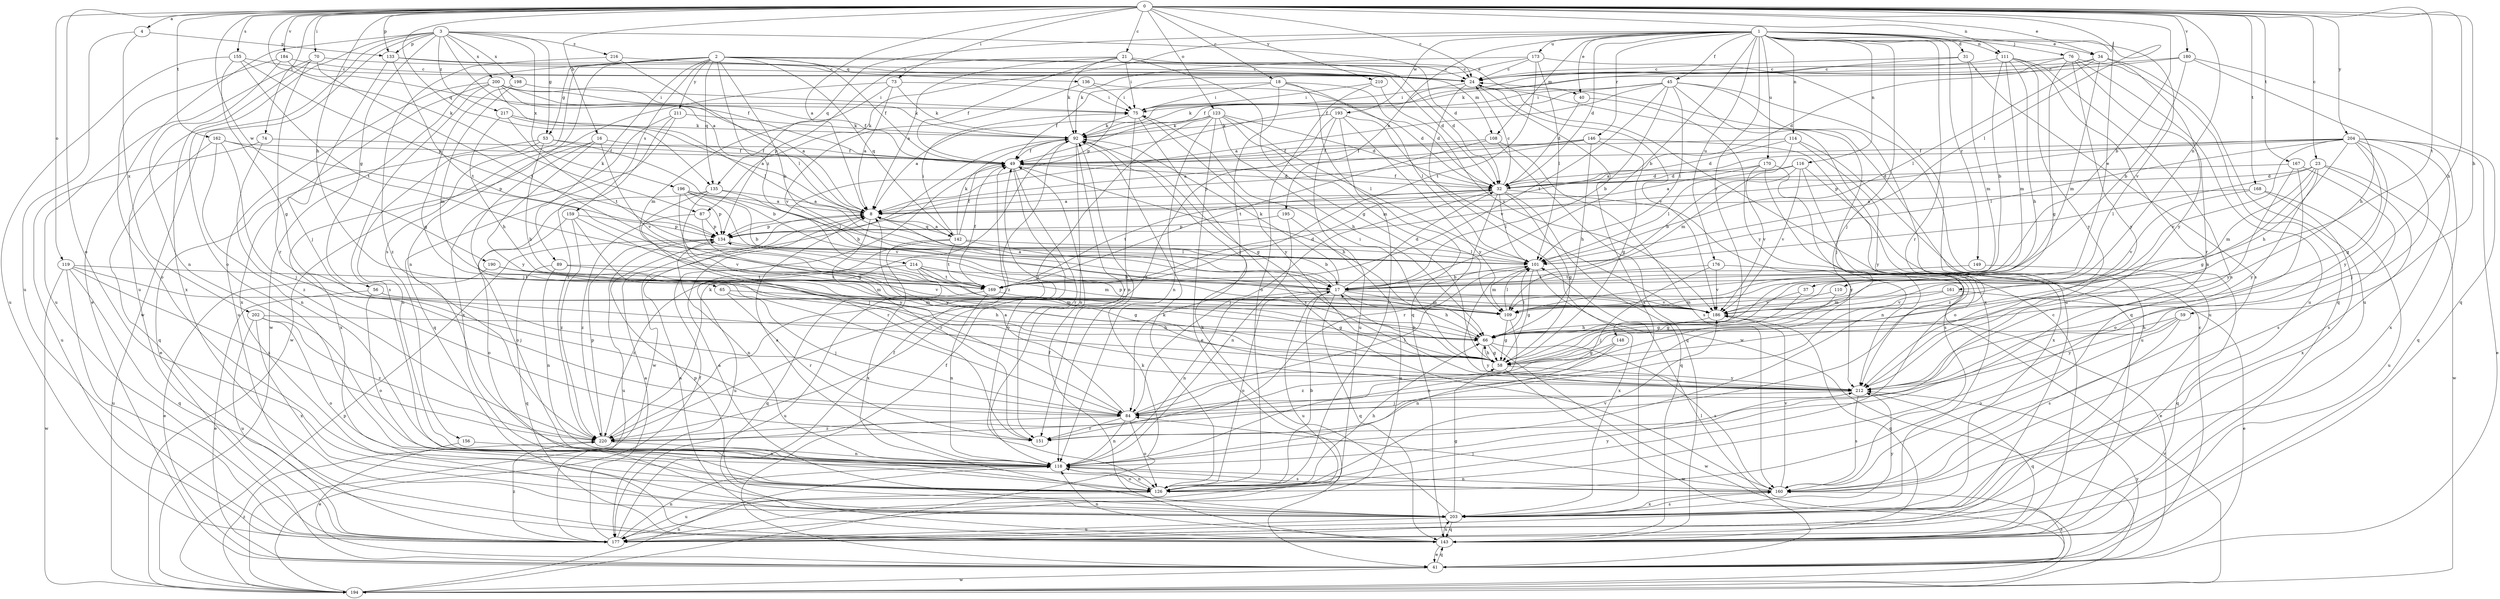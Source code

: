 strict digraph  {
0;
1;
2;
3;
4;
8;
16;
17;
18;
21;
23;
24;
31;
32;
34;
37;
40;
41;
45;
49;
53;
56;
58;
59;
65;
66;
70;
73;
74;
75;
76;
84;
87;
89;
92;
101;
108;
109;
110;
111;
114;
116;
118;
119;
123;
126;
133;
134;
135;
136;
142;
143;
146;
148;
149;
151;
155;
156;
159;
160;
161;
162;
167;
168;
169;
170;
173;
176;
177;
180;
184;
186;
190;
193;
194;
195;
196;
198;
200;
202;
203;
204;
210;
211;
212;
214;
216;
217;
220;
0 -> 4  [label=a];
0 -> 8  [label=a];
0 -> 16  [label=b];
0 -> 17  [label=b];
0 -> 18  [label=c];
0 -> 21  [label=c];
0 -> 23  [label=c];
0 -> 24  [label=c];
0 -> 34  [label=e];
0 -> 59  [label=h];
0 -> 65  [label=h];
0 -> 66  [label=h];
0 -> 70  [label=i];
0 -> 73  [label=i];
0 -> 74  [label=i];
0 -> 87  [label=k];
0 -> 101  [label=l];
0 -> 110  [label=n];
0 -> 111  [label=n];
0 -> 119  [label=o];
0 -> 123  [label=o];
0 -> 126  [label=o];
0 -> 133  [label=p];
0 -> 135  [label=q];
0 -> 155  [label=s];
0 -> 161  [label=t];
0 -> 162  [label=t];
0 -> 167  [label=t];
0 -> 168  [label=t];
0 -> 180  [label=v];
0 -> 184  [label=v];
0 -> 190  [label=w];
0 -> 204  [label=y];
0 -> 210  [label=y];
1 -> 17  [label=b];
1 -> 31  [label=d];
1 -> 32  [label=d];
1 -> 34  [label=e];
1 -> 37  [label=e];
1 -> 40  [label=e];
1 -> 45  [label=f];
1 -> 76  [label=j];
1 -> 84  [label=j];
1 -> 87  [label=k];
1 -> 108  [label=m];
1 -> 111  [label=n];
1 -> 114  [label=n];
1 -> 116  [label=n];
1 -> 135  [label=q];
1 -> 146  [label=r];
1 -> 148  [label=r];
1 -> 149  [label=r];
1 -> 151  [label=r];
1 -> 170  [label=u];
1 -> 173  [label=u];
1 -> 176  [label=u];
1 -> 186  [label=v];
1 -> 193  [label=w];
1 -> 195  [label=x];
2 -> 17  [label=b];
2 -> 24  [label=c];
2 -> 40  [label=e];
2 -> 49  [label=f];
2 -> 53  [label=g];
2 -> 89  [label=k];
2 -> 108  [label=m];
2 -> 118  [label=n];
2 -> 135  [label=q];
2 -> 136  [label=q];
2 -> 142  [label=q];
2 -> 156  [label=s];
2 -> 159  [label=s];
2 -> 194  [label=w];
2 -> 211  [label=y];
2 -> 214  [label=z];
3 -> 8  [label=a];
3 -> 32  [label=d];
3 -> 41  [label=e];
3 -> 53  [label=g];
3 -> 56  [label=g];
3 -> 126  [label=o];
3 -> 133  [label=p];
3 -> 177  [label=u];
3 -> 194  [label=w];
3 -> 196  [label=x];
3 -> 198  [label=x];
3 -> 200  [label=x];
3 -> 216  [label=z];
3 -> 217  [label=z];
4 -> 133  [label=p];
4 -> 177  [label=u];
4 -> 202  [label=x];
8 -> 134  [label=p];
8 -> 142  [label=q];
8 -> 151  [label=r];
16 -> 49  [label=f];
16 -> 84  [label=j];
16 -> 186  [label=v];
16 -> 203  [label=x];
16 -> 212  [label=y];
17 -> 8  [label=a];
17 -> 32  [label=d];
17 -> 66  [label=h];
17 -> 92  [label=k];
17 -> 109  [label=m];
17 -> 118  [label=n];
17 -> 126  [label=o];
17 -> 143  [label=q];
17 -> 177  [label=u];
17 -> 186  [label=v];
18 -> 32  [label=d];
18 -> 49  [label=f];
18 -> 75  [label=i];
18 -> 84  [label=j];
18 -> 101  [label=l];
18 -> 143  [label=q];
21 -> 8  [label=a];
21 -> 24  [label=c];
21 -> 32  [label=d];
21 -> 49  [label=f];
21 -> 58  [label=g];
21 -> 75  [label=i];
21 -> 92  [label=k];
21 -> 134  [label=p];
23 -> 32  [label=d];
23 -> 58  [label=g];
23 -> 101  [label=l];
23 -> 109  [label=m];
23 -> 160  [label=s];
23 -> 194  [label=w];
23 -> 212  [label=y];
24 -> 75  [label=i];
24 -> 143  [label=q];
24 -> 186  [label=v];
24 -> 194  [label=w];
24 -> 203  [label=x];
31 -> 24  [label=c];
31 -> 49  [label=f];
31 -> 109  [label=m];
31 -> 160  [label=s];
32 -> 8  [label=a];
32 -> 24  [label=c];
32 -> 49  [label=f];
32 -> 58  [label=g];
32 -> 84  [label=j];
32 -> 101  [label=l];
32 -> 143  [label=q];
32 -> 151  [label=r];
32 -> 169  [label=t];
32 -> 212  [label=y];
34 -> 24  [label=c];
34 -> 32  [label=d];
34 -> 101  [label=l];
34 -> 109  [label=m];
34 -> 177  [label=u];
34 -> 212  [label=y];
37 -> 58  [label=g];
37 -> 186  [label=v];
40 -> 32  [label=d];
40 -> 212  [label=y];
41 -> 24  [label=c];
41 -> 49  [label=f];
41 -> 101  [label=l];
41 -> 143  [label=q];
41 -> 160  [label=s];
41 -> 194  [label=w];
41 -> 212  [label=y];
45 -> 8  [label=a];
45 -> 17  [label=b];
45 -> 75  [label=i];
45 -> 84  [label=j];
45 -> 92  [label=k];
45 -> 101  [label=l];
45 -> 169  [label=t];
45 -> 177  [label=u];
45 -> 203  [label=x];
49 -> 32  [label=d];
49 -> 66  [label=h];
49 -> 126  [label=o];
49 -> 151  [label=r];
53 -> 17  [label=b];
53 -> 41  [label=e];
53 -> 49  [label=f];
53 -> 66  [label=h];
53 -> 118  [label=n];
56 -> 41  [label=e];
56 -> 66  [label=h];
56 -> 109  [label=m];
56 -> 126  [label=o];
58 -> 17  [label=b];
58 -> 66  [label=h];
58 -> 75  [label=i];
58 -> 194  [label=w];
58 -> 212  [label=y];
59 -> 66  [label=h];
59 -> 126  [label=o];
59 -> 160  [label=s];
59 -> 212  [label=y];
65 -> 84  [label=j];
65 -> 109  [label=m];
65 -> 151  [label=r];
66 -> 58  [label=g];
66 -> 101  [label=l];
66 -> 134  [label=p];
66 -> 160  [label=s];
66 -> 194  [label=w];
66 -> 212  [label=y];
70 -> 24  [label=c];
70 -> 151  [label=r];
70 -> 169  [label=t];
70 -> 177  [label=u];
70 -> 203  [label=x];
73 -> 8  [label=a];
73 -> 75  [label=i];
73 -> 92  [label=k];
73 -> 109  [label=m];
73 -> 194  [label=w];
74 -> 49  [label=f];
74 -> 177  [label=u];
74 -> 220  [label=z];
75 -> 92  [label=k];
75 -> 118  [label=n];
75 -> 160  [label=s];
75 -> 212  [label=y];
76 -> 24  [label=c];
76 -> 49  [label=f];
76 -> 58  [label=g];
76 -> 143  [label=q];
76 -> 151  [label=r];
76 -> 177  [label=u];
76 -> 212  [label=y];
84 -> 8  [label=a];
84 -> 101  [label=l];
84 -> 118  [label=n];
84 -> 126  [label=o];
84 -> 151  [label=r];
84 -> 220  [label=z];
87 -> 134  [label=p];
87 -> 212  [label=y];
87 -> 220  [label=z];
89 -> 109  [label=m];
89 -> 118  [label=n];
89 -> 143  [label=q];
89 -> 169  [label=t];
92 -> 49  [label=f];
92 -> 58  [label=g];
92 -> 118  [label=n];
92 -> 151  [label=r];
92 -> 194  [label=w];
92 -> 220  [label=z];
101 -> 17  [label=b];
101 -> 58  [label=g];
101 -> 109  [label=m];
101 -> 203  [label=x];
108 -> 49  [label=f];
108 -> 143  [label=q];
108 -> 160  [label=s];
108 -> 169  [label=t];
109 -> 58  [label=g];
109 -> 101  [label=l];
109 -> 118  [label=n];
110 -> 58  [label=g];
110 -> 109  [label=m];
111 -> 17  [label=b];
111 -> 24  [label=c];
111 -> 66  [label=h];
111 -> 109  [label=m];
111 -> 118  [label=n];
111 -> 160  [label=s];
111 -> 212  [label=y];
114 -> 32  [label=d];
114 -> 49  [label=f];
114 -> 109  [label=m];
114 -> 177  [label=u];
114 -> 212  [label=y];
116 -> 17  [label=b];
116 -> 32  [label=d];
116 -> 101  [label=l];
116 -> 186  [label=v];
116 -> 203  [label=x];
116 -> 220  [label=z];
118 -> 8  [label=a];
118 -> 126  [label=o];
118 -> 160  [label=s];
119 -> 84  [label=j];
119 -> 143  [label=q];
119 -> 169  [label=t];
119 -> 177  [label=u];
119 -> 194  [label=w];
119 -> 220  [label=z];
123 -> 8  [label=a];
123 -> 32  [label=d];
123 -> 41  [label=e];
123 -> 66  [label=h];
123 -> 92  [label=k];
123 -> 101  [label=l];
123 -> 109  [label=m];
123 -> 118  [label=n];
123 -> 220  [label=z];
126 -> 17  [label=b];
126 -> 66  [label=h];
126 -> 92  [label=k];
126 -> 118  [label=n];
126 -> 177  [label=u];
126 -> 186  [label=v];
126 -> 212  [label=y];
133 -> 24  [label=c];
133 -> 32  [label=d];
133 -> 84  [label=j];
133 -> 169  [label=t];
134 -> 101  [label=l];
134 -> 118  [label=n];
134 -> 177  [label=u];
135 -> 8  [label=a];
135 -> 17  [label=b];
135 -> 84  [label=j];
135 -> 126  [label=o];
135 -> 151  [label=r];
136 -> 32  [label=d];
136 -> 75  [label=i];
136 -> 186  [label=v];
142 -> 8  [label=a];
142 -> 17  [label=b];
142 -> 49  [label=f];
142 -> 75  [label=i];
142 -> 92  [label=k];
142 -> 101  [label=l];
142 -> 169  [label=t];
142 -> 177  [label=u];
142 -> 203  [label=x];
143 -> 8  [label=a];
143 -> 24  [label=c];
143 -> 41  [label=e];
143 -> 49  [label=f];
143 -> 118  [label=n];
143 -> 203  [label=x];
146 -> 8  [label=a];
146 -> 49  [label=f];
146 -> 58  [label=g];
146 -> 66  [label=h];
146 -> 126  [label=o];
146 -> 134  [label=p];
148 -> 58  [label=g];
148 -> 118  [label=n];
148 -> 220  [label=z];
149 -> 143  [label=q];
149 -> 169  [label=t];
155 -> 24  [label=c];
155 -> 58  [label=g];
155 -> 134  [label=p];
155 -> 169  [label=t];
155 -> 177  [label=u];
156 -> 41  [label=e];
156 -> 118  [label=n];
159 -> 126  [label=o];
159 -> 134  [label=p];
159 -> 186  [label=v];
159 -> 212  [label=y];
159 -> 220  [label=z];
160 -> 84  [label=j];
160 -> 118  [label=n];
160 -> 186  [label=v];
160 -> 203  [label=x];
161 -> 41  [label=e];
161 -> 109  [label=m];
161 -> 186  [label=v];
162 -> 49  [label=f];
162 -> 84  [label=j];
162 -> 118  [label=n];
162 -> 134  [label=p];
162 -> 143  [label=q];
167 -> 32  [label=d];
167 -> 126  [label=o];
167 -> 160  [label=s];
167 -> 212  [label=y];
168 -> 8  [label=a];
168 -> 177  [label=u];
168 -> 186  [label=v];
168 -> 203  [label=x];
169 -> 32  [label=d];
169 -> 49  [label=f];
169 -> 58  [label=g];
169 -> 118  [label=n];
169 -> 177  [label=u];
170 -> 8  [label=a];
170 -> 32  [label=d];
170 -> 118  [label=n];
170 -> 160  [label=s];
170 -> 186  [label=v];
173 -> 24  [label=c];
173 -> 92  [label=k];
173 -> 101  [label=l];
173 -> 134  [label=p];
173 -> 169  [label=t];
173 -> 177  [label=u];
176 -> 41  [label=e];
176 -> 84  [label=j];
176 -> 169  [label=t];
176 -> 186  [label=v];
177 -> 8  [label=a];
177 -> 49  [label=f];
177 -> 118  [label=n];
177 -> 220  [label=z];
180 -> 17  [label=b];
180 -> 24  [label=c];
180 -> 66  [label=h];
180 -> 92  [label=k];
180 -> 143  [label=q];
184 -> 24  [label=c];
184 -> 49  [label=f];
184 -> 118  [label=n];
184 -> 126  [label=o];
186 -> 66  [label=h];
186 -> 143  [label=q];
190 -> 41  [label=e];
190 -> 169  [label=t];
190 -> 186  [label=v];
193 -> 92  [label=k];
193 -> 126  [label=o];
193 -> 177  [label=u];
193 -> 186  [label=v];
193 -> 212  [label=y];
193 -> 220  [label=z];
194 -> 49  [label=f];
194 -> 92  [label=k];
194 -> 118  [label=n];
194 -> 134  [label=p];
194 -> 186  [label=v];
194 -> 220  [label=z];
195 -> 118  [label=n];
195 -> 134  [label=p];
195 -> 177  [label=u];
196 -> 8  [label=a];
196 -> 17  [label=b];
196 -> 58  [label=g];
196 -> 101  [label=l];
196 -> 134  [label=p];
196 -> 186  [label=v];
198 -> 58  [label=g];
198 -> 75  [label=i];
198 -> 109  [label=m];
200 -> 8  [label=a];
200 -> 49  [label=f];
200 -> 75  [label=i];
200 -> 92  [label=k];
200 -> 101  [label=l];
200 -> 160  [label=s];
200 -> 177  [label=u];
200 -> 203  [label=x];
202 -> 66  [label=h];
202 -> 126  [label=o];
202 -> 177  [label=u];
202 -> 203  [label=x];
202 -> 220  [label=z];
203 -> 8  [label=a];
203 -> 58  [label=g];
203 -> 92  [label=k];
203 -> 134  [label=p];
203 -> 143  [label=q];
203 -> 160  [label=s];
203 -> 177  [label=u];
203 -> 212  [label=y];
204 -> 8  [label=a];
204 -> 41  [label=e];
204 -> 49  [label=f];
204 -> 58  [label=g];
204 -> 66  [label=h];
204 -> 84  [label=j];
204 -> 101  [label=l];
204 -> 134  [label=p];
204 -> 143  [label=q];
204 -> 186  [label=v];
204 -> 203  [label=x];
204 -> 212  [label=y];
210 -> 75  [label=i];
210 -> 126  [label=o];
210 -> 186  [label=v];
211 -> 92  [label=k];
211 -> 143  [label=q];
211 -> 203  [label=x];
211 -> 220  [label=z];
212 -> 84  [label=j];
212 -> 143  [label=q];
212 -> 160  [label=s];
214 -> 17  [label=b];
214 -> 58  [label=g];
214 -> 109  [label=m];
214 -> 143  [label=q];
214 -> 169  [label=t];
214 -> 220  [label=z];
216 -> 24  [label=c];
216 -> 101  [label=l];
216 -> 220  [label=z];
217 -> 8  [label=a];
217 -> 66  [label=h];
217 -> 92  [label=k];
217 -> 169  [label=t];
220 -> 92  [label=k];
220 -> 118  [label=n];
220 -> 134  [label=p];
}
